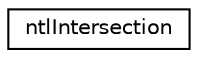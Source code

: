 digraph G
{
  edge [fontname="Helvetica",fontsize="10",labelfontname="Helvetica",labelfontsize="10"];
  node [fontname="Helvetica",fontsize="10",shape=record];
  rankdir=LR;
  Node1 [label="ntlIntersection",height=0.2,width=0.4,color="black", fillcolor="white", style="filled",URL="$d1/dcf/classntlIntersection.html",tooltip="store data for an intersection of a ray and a triangle"];
}
